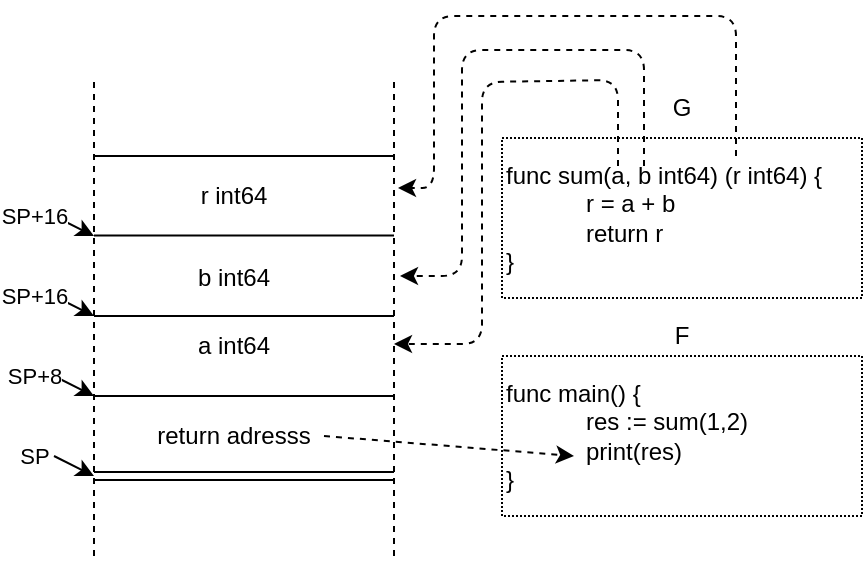 <mxfile version="14.9.5" type="github">
  <diagram id="uMv5k3oVzNV7NbuxyRFv" name="Page-1">
    <mxGraphModel dx="677" dy="363" grid="0" gridSize="10" guides="0" tooltips="1" connect="0" arrows="0" fold="1" page="1" pageScale="1" pageWidth="827" pageHeight="1169" math="0" shadow="0">
      <root>
        <mxCell id="0" />
        <mxCell id="1" parent="0" />
        <mxCell id="m2NS53Eczy5EkaWd5YY3-2" value="&lt;div style=&quot;&quot;&gt;&lt;span&gt;func sum(a, b int64) (r int64) {&lt;/span&gt;&lt;/div&gt;&lt;blockquote style=&quot;margin: 0 0 0 40px ; border: none ; padding: 0px&quot;&gt;&lt;div style=&quot;&quot;&gt;&lt;span&gt;r = a + b&lt;/span&gt;&lt;/div&gt;&lt;div style=&quot;&quot;&gt;&lt;span&gt;return r&lt;/span&gt;&lt;/div&gt;&lt;/blockquote&gt;&lt;div style=&quot;&quot;&gt;&lt;span&gt;}&lt;/span&gt;&lt;/div&gt;" style="rounded=0;whiteSpace=wrap;html=1;dashed=1;dashPattern=1 1;align=left;connectable=0;allowArrows=0;" vertex="1" parent="1">
          <mxGeometry x="414" y="271" width="180" height="80" as="geometry" />
        </mxCell>
        <mxCell id="m2NS53Eczy5EkaWd5YY3-3" value="" style="endArrow=none;dashed=1;html=1;" edge="1" parent="1">
          <mxGeometry width="50" height="50" relative="1" as="geometry">
            <mxPoint x="210" y="480" as="sourcePoint" />
            <mxPoint x="210" y="240" as="targetPoint" />
          </mxGeometry>
        </mxCell>
        <mxCell id="m2NS53Eczy5EkaWd5YY3-4" value="" style="endArrow=none;dashed=1;html=1;" edge="1" parent="1">
          <mxGeometry width="50" height="50" relative="1" as="geometry">
            <mxPoint x="360" y="480" as="sourcePoint" />
            <mxPoint x="360" y="240" as="targetPoint" />
          </mxGeometry>
        </mxCell>
        <mxCell id="m2NS53Eczy5EkaWd5YY3-5" value="" style="shape=link;html=1;" edge="1" parent="1">
          <mxGeometry width="100" relative="1" as="geometry">
            <mxPoint x="210" y="440" as="sourcePoint" />
            <mxPoint x="360" y="440" as="targetPoint" />
          </mxGeometry>
        </mxCell>
        <mxCell id="m2NS53Eczy5EkaWd5YY3-6" value="SP" style="endArrow=classic;html=1;" edge="1" parent="1">
          <mxGeometry x="-1" y="-10" width="50" height="50" relative="1" as="geometry">
            <mxPoint x="190" y="430" as="sourcePoint" />
            <mxPoint x="210" y="440" as="targetPoint" />
            <mxPoint x="-6" y="-9" as="offset" />
          </mxGeometry>
        </mxCell>
        <mxCell id="m2NS53Eczy5EkaWd5YY3-8" value="" style="endArrow=none;html=1;" edge="1" parent="1">
          <mxGeometry width="50" height="50" relative="1" as="geometry">
            <mxPoint x="210" y="360" as="sourcePoint" />
            <mxPoint x="360" y="360" as="targetPoint" />
          </mxGeometry>
        </mxCell>
        <mxCell id="m2NS53Eczy5EkaWd5YY3-9" value="" style="endArrow=none;html=1;" edge="1" parent="1">
          <mxGeometry width="50" height="50" relative="1" as="geometry">
            <mxPoint x="210" y="319.76" as="sourcePoint" />
            <mxPoint x="360" y="319.76" as="targetPoint" />
          </mxGeometry>
        </mxCell>
        <mxCell id="m2NS53Eczy5EkaWd5YY3-10" value="" style="endArrow=none;html=1;" edge="1" parent="1">
          <mxGeometry width="50" height="50" relative="1" as="geometry">
            <mxPoint x="210" y="280.0" as="sourcePoint" />
            <mxPoint x="360" y="280.0" as="targetPoint" />
          </mxGeometry>
        </mxCell>
        <mxCell id="m2NS53Eczy5EkaWd5YY3-14" value="SP+8" style="endArrow=classic;html=1;" edge="1" parent="1">
          <mxGeometry x="-1" y="-10" width="50" height="50" relative="1" as="geometry">
            <mxPoint x="190" y="390" as="sourcePoint" />
            <mxPoint x="210" y="400" as="targetPoint" />
            <mxPoint x="-6" y="-9" as="offset" />
          </mxGeometry>
        </mxCell>
        <mxCell id="m2NS53Eczy5EkaWd5YY3-15" value="SP+16" style="endArrow=classic;html=1;" edge="1" parent="1">
          <mxGeometry x="-1" y="-10" width="50" height="50" relative="1" as="geometry">
            <mxPoint x="190" y="350" as="sourcePoint" />
            <mxPoint x="210" y="360.0" as="targetPoint" />
            <mxPoint x="-6" y="-9" as="offset" />
          </mxGeometry>
        </mxCell>
        <mxCell id="m2NS53Eczy5EkaWd5YY3-16" value="SP+16" style="endArrow=classic;html=1;" edge="1" parent="1">
          <mxGeometry x="-1" y="-10" width="50" height="50" relative="1" as="geometry">
            <mxPoint x="190" y="310" as="sourcePoint" />
            <mxPoint x="210" y="320" as="targetPoint" />
            <mxPoint x="-6" y="-9" as="offset" />
          </mxGeometry>
        </mxCell>
        <mxCell id="m2NS53Eczy5EkaWd5YY3-17" value="" style="endArrow=none;html=1;" edge="1" parent="1">
          <mxGeometry width="50" height="50" relative="1" as="geometry">
            <mxPoint x="210" y="400" as="sourcePoint" />
            <mxPoint x="360" y="400" as="targetPoint" />
          </mxGeometry>
        </mxCell>
        <mxCell id="m2NS53Eczy5EkaWd5YY3-18" value="return adresss" style="text;html=1;strokeColor=none;fillColor=none;align=center;verticalAlign=middle;whiteSpace=wrap;rounded=0;" vertex="1" parent="1">
          <mxGeometry x="235" y="410" width="90" height="20" as="geometry" />
        </mxCell>
        <mxCell id="m2NS53Eczy5EkaWd5YY3-19" value="r int64" style="text;html=1;strokeColor=none;fillColor=none;align=center;verticalAlign=middle;whiteSpace=wrap;rounded=0;" vertex="1" parent="1">
          <mxGeometry x="260" y="290" width="40" height="20" as="geometry" />
        </mxCell>
        <mxCell id="m2NS53Eczy5EkaWd5YY3-20" value="b int64" style="text;html=1;strokeColor=none;fillColor=none;align=center;verticalAlign=middle;whiteSpace=wrap;rounded=0;" vertex="1" parent="1">
          <mxGeometry x="260" y="331" width="40" height="20" as="geometry" />
        </mxCell>
        <mxCell id="m2NS53Eczy5EkaWd5YY3-21" value="a int64" style="text;html=1;strokeColor=none;fillColor=none;align=center;verticalAlign=middle;whiteSpace=wrap;rounded=0;" vertex="1" parent="1">
          <mxGeometry x="260" y="365" width="40" height="20" as="geometry" />
        </mxCell>
        <mxCell id="m2NS53Eczy5EkaWd5YY3-22" value="G" style="text;html=1;strokeColor=none;fillColor=none;align=center;verticalAlign=middle;whiteSpace=wrap;rounded=0;dashed=1;dashPattern=1 1;" vertex="1" parent="1">
          <mxGeometry x="484" y="246" width="40" height="20" as="geometry" />
        </mxCell>
        <mxCell id="m2NS53Eczy5EkaWd5YY3-23" value="&lt;div&gt;&lt;span&gt;func main() {&lt;/span&gt;&lt;/div&gt;&lt;blockquote style=&quot;margin: 0 0 0 40px ; border: none ; padding: 0px&quot;&gt;&lt;div&gt;res := sum(1,2)&lt;/div&gt;&lt;div&gt;print(res)&lt;/div&gt;&lt;/blockquote&gt;&lt;div&gt;&lt;span&gt;}&lt;/span&gt;&lt;/div&gt;" style="rounded=0;whiteSpace=wrap;html=1;dashed=1;dashPattern=1 1;align=left;" vertex="1" parent="1">
          <mxGeometry x="414" y="380" width="180" height="80" as="geometry" />
        </mxCell>
        <mxCell id="m2NS53Eczy5EkaWd5YY3-24" value="F" style="text;html=1;strokeColor=none;fillColor=none;align=center;verticalAlign=middle;whiteSpace=wrap;rounded=0;dashed=1;dashPattern=1 1;" vertex="1" parent="1">
          <mxGeometry x="484" y="360" width="40" height="20" as="geometry" />
        </mxCell>
        <mxCell id="m2NS53Eczy5EkaWd5YY3-31" value="" style="endArrow=classic;html=1;dashed=1;exitX=1;exitY=0.5;exitDx=0;exitDy=0;" edge="1" parent="1" source="m2NS53Eczy5EkaWd5YY3-18">
          <mxGeometry width="50" height="50" relative="1" as="geometry">
            <mxPoint x="400" y="480" as="sourcePoint" />
            <mxPoint x="450" y="430" as="targetPoint" />
          </mxGeometry>
        </mxCell>
        <mxCell id="m2NS53Eczy5EkaWd5YY3-50" value="" style="endArrow=classic;html=1;shadow=0;strokeColor=#000000;dashed=1;" edge="1" parent="1">
          <mxGeometry width="50" height="50" relative="1" as="geometry">
            <mxPoint x="472" y="285" as="sourcePoint" />
            <mxPoint x="360" y="374" as="targetPoint" />
            <Array as="points">
              <mxPoint x="472" y="242" />
              <mxPoint x="404" y="243" />
              <mxPoint x="404" y="374" />
            </Array>
          </mxGeometry>
        </mxCell>
        <mxCell id="m2NS53Eczy5EkaWd5YY3-51" value="" style="endArrow=classic;html=1;shadow=0;strokeColor=#000000;dashed=1;" edge="1" parent="1">
          <mxGeometry width="50" height="50" relative="1" as="geometry">
            <mxPoint x="485" y="285" as="sourcePoint" />
            <mxPoint x="363" y="340" as="targetPoint" />
            <Array as="points">
              <mxPoint x="485" y="227" />
              <mxPoint x="450" y="227" />
              <mxPoint x="394" y="227" />
              <mxPoint x="394" y="340" />
            </Array>
          </mxGeometry>
        </mxCell>
        <mxCell id="m2NS53Eczy5EkaWd5YY3-52" value="" style="endArrow=classic;html=1;shadow=0;strokeColor=#000000;dashed=1;" edge="1" parent="1">
          <mxGeometry width="50" height="50" relative="1" as="geometry">
            <mxPoint x="531" y="280" as="sourcePoint" />
            <mxPoint x="362" y="296" as="targetPoint" />
            <Array as="points">
              <mxPoint x="531" y="210" />
              <mxPoint x="380" y="210" />
              <mxPoint x="380" y="296" />
            </Array>
          </mxGeometry>
        </mxCell>
      </root>
    </mxGraphModel>
  </diagram>
</mxfile>
